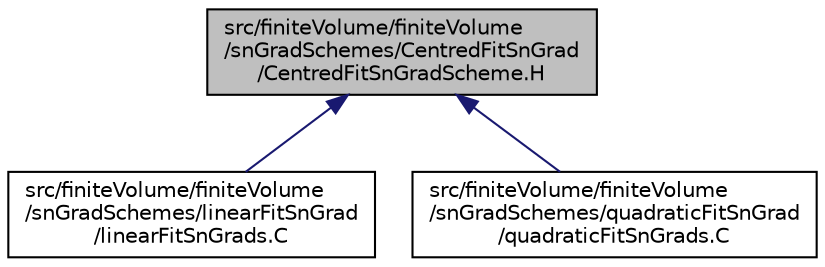 digraph "src/finiteVolume/finiteVolume/snGradSchemes/CentredFitSnGrad/CentredFitSnGradScheme.H"
{
  bgcolor="transparent";
  edge [fontname="Helvetica",fontsize="10",labelfontname="Helvetica",labelfontsize="10"];
  node [fontname="Helvetica",fontsize="10",shape=record];
  Node1 [label="src/finiteVolume/finiteVolume\l/snGradSchemes/CentredFitSnGrad\l/CentredFitSnGradScheme.H",height=0.2,width=0.4,color="black", fillcolor="grey75", style="filled", fontcolor="black"];
  Node1 -> Node2 [dir="back",color="midnightblue",fontsize="10",style="solid",fontname="Helvetica"];
  Node2 [label="src/finiteVolume/finiteVolume\l/snGradSchemes/linearFitSnGrad\l/linearFitSnGrads.C",height=0.2,width=0.4,color="black",URL="$a05935.html"];
  Node1 -> Node3 [dir="back",color="midnightblue",fontsize="10",style="solid",fontname="Helvetica"];
  Node3 [label="src/finiteVolume/finiteVolume\l/snGradSchemes/quadraticFitSnGrad\l/quadraticFitSnGrads.C",height=0.2,width=0.4,color="black",URL="$a05939.html"];
}
